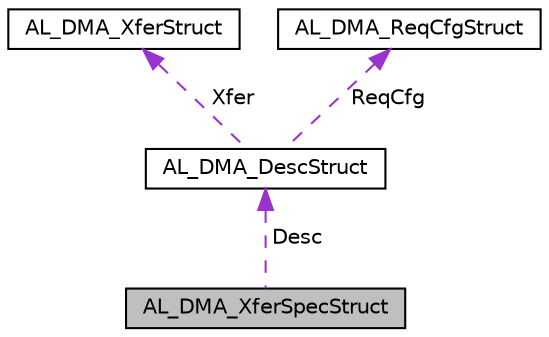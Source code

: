 digraph "AL_DMA_XferSpecStruct"
{
  edge [fontname="Helvetica",fontsize="10",labelfontname="Helvetica",labelfontsize="10"];
  node [fontname="Helvetica",fontsize="10",shape=record];
  Node1 [label="AL_DMA_XferSpecStruct",height=0.2,width=0.4,color="black", fillcolor="grey75", style="filled", fontcolor="black"];
  Node2 -> Node1 [dir="back",color="darkorchid3",fontsize="10",style="dashed",label=" Desc" ,fontname="Helvetica"];
  Node2 [label="AL_DMA_DescStruct",height=0.2,width=0.4,color="black", fillcolor="white", style="filled",URL="$structAL__DMA__DescStruct.html"];
  Node3 -> Node2 [dir="back",color="darkorchid3",fontsize="10",style="dashed",label=" Xfer" ,fontname="Helvetica"];
  Node3 [label="AL_DMA_XferStruct",height=0.2,width=0.4,color="black", fillcolor="white", style="filled",URL="$structAL__DMA__XferStruct.html"];
  Node4 -> Node2 [dir="back",color="darkorchid3",fontsize="10",style="dashed",label=" ReqCfg" ,fontname="Helvetica"];
  Node4 [label="AL_DMA_ReqCfgStruct",height=0.2,width=0.4,color="black", fillcolor="white", style="filled",URL="$structAL__DMA__ReqCfgStruct.html"];
}
